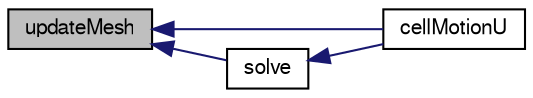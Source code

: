 digraph "updateMesh"
{
  bgcolor="transparent";
  edge [fontname="FreeSans",fontsize="10",labelfontname="FreeSans",labelfontsize="10"];
  node [fontname="FreeSans",fontsize="10",shape=record];
  rankdir="LR";
  Node199 [label="updateMesh",height=0.2,width=0.4,color="black", fillcolor="grey75", style="filled", fontcolor="black"];
  Node199 -> Node200 [dir="back",color="midnightblue",fontsize="10",style="solid",fontname="FreeSans"];
  Node200 [label="cellMotionU",height=0.2,width=0.4,color="black",URL="$a23338.html#ab0a001267680a85c28d7a62804af148c",tooltip="Return const reference to the cell motion velocity field. "];
  Node199 -> Node201 [dir="back",color="midnightblue",fontsize="10",style="solid",fontname="FreeSans"];
  Node201 [label="solve",height=0.2,width=0.4,color="black",URL="$a23338.html#af7d39f0eac0af0ed5785935ac72a1e7d",tooltip="Solve for motion. "];
  Node201 -> Node200 [dir="back",color="midnightblue",fontsize="10",style="solid",fontname="FreeSans"];
}

